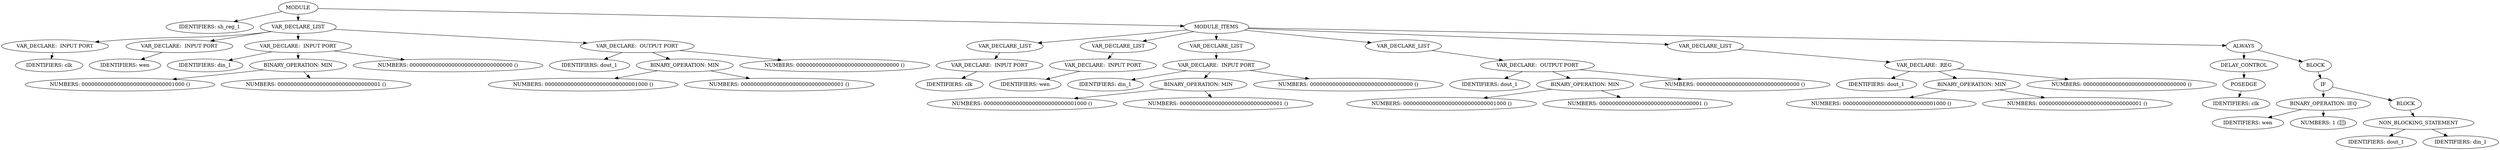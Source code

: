 digraph G {	
ranksep=.25;
	0 [label="MODULE"];
	1 [label="IDENTIFIERS: sh_reg_1"];
	0 -> 1;
	2 [label="VAR_DECLARE_LIST"];
	0 -> 2;
	3 [label="VAR_DECLARE:  INPUT PORT"];
	2 -> 3;
	4 [label="IDENTIFIERS: clk"];
	3 -> 4;
	5 [label="VAR_DECLARE:  INPUT PORT"];
	2 -> 5;
	6 [label="IDENTIFIERS: wen"];
	5 -> 6;
	7 [label="VAR_DECLARE:  INPUT PORT"];
	2 -> 7;
	8 [label="IDENTIFIERS: din_1"];
	7 -> 8;
	9 [label="BINARY_OPERATION: MIN"];
	7 -> 9;
	10 [label="NUMBERS: 00000000000000000000000000001000 ()"];
	9 -> 10;
	11 [label="NUMBERS: 00000000000000000000000000000001 ()"];
	9 -> 11;
	12 [label="NUMBERS: 00000000000000000000000000000000 ()"];
	7 -> 12;
	13 [label="VAR_DECLARE:  OUTPUT PORT"];
	2 -> 13;
	14 [label="IDENTIFIERS: dout_1"];
	13 -> 14;
	15 [label="BINARY_OPERATION: MIN"];
	13 -> 15;
	16 [label="NUMBERS: 00000000000000000000000000001000 ()"];
	15 -> 16;
	17 [label="NUMBERS: 00000000000000000000000000000001 ()"];
	15 -> 17;
	18 [label="NUMBERS: 00000000000000000000000000000000 ()"];
	13 -> 18;
	19 [label="MODULE_ITEMS"];
	0 -> 19;
	20 [label="VAR_DECLARE_LIST"];
	19 -> 20;
	21 [label="VAR_DECLARE:  INPUT PORT"];
	20 -> 21;
	22 [label="IDENTIFIERS: clk"];
	21 -> 22;
	23 [label="VAR_DECLARE_LIST"];
	19 -> 23;
	24 [label="VAR_DECLARE:  INPUT PORT"];
	23 -> 24;
	25 [label="IDENTIFIERS: wen"];
	24 -> 25;
	26 [label="VAR_DECLARE_LIST"];
	19 -> 26;
	27 [label="VAR_DECLARE:  INPUT PORT"];
	26 -> 27;
	28 [label="IDENTIFIERS: din_1"];
	27 -> 28;
	29 [label="BINARY_OPERATION: MIN"];
	27 -> 29;
	30 [label="NUMBERS: 00000000000000000000000000001000 ()"];
	29 -> 30;
	31 [label="NUMBERS: 00000000000000000000000000000001 ()"];
	29 -> 31;
	32 [label="NUMBERS: 00000000000000000000000000000000 ()"];
	27 -> 32;
	33 [label="VAR_DECLARE_LIST"];
	19 -> 33;
	34 [label="VAR_DECLARE:  OUTPUT PORT"];
	33 -> 34;
	35 [label="IDENTIFIERS: dout_1"];
	34 -> 35;
	36 [label="BINARY_OPERATION: MIN"];
	34 -> 36;
	37 [label="NUMBERS: 00000000000000000000000000001000 ()"];
	36 -> 37;
	38 [label="NUMBERS: 00000000000000000000000000000001 ()"];
	36 -> 38;
	39 [label="NUMBERS: 00000000000000000000000000000000 ()"];
	34 -> 39;
	40 [label="VAR_DECLARE_LIST"];
	19 -> 40;
	41 [label="VAR_DECLARE:  REG"];
	40 -> 41;
	42 [label="IDENTIFIERS: dout_1"];
	41 -> 42;
	43 [label="BINARY_OPERATION: MIN"];
	41 -> 43;
	44 [label="NUMBERS: 00000000000000000000000000001000 ()"];
	43 -> 44;
	45 [label="NUMBERS: 00000000000000000000000000000001 ()"];
	43 -> 45;
	46 [label="NUMBERS: 00000000000000000000000000000000 ()"];
	41 -> 46;
	47 [label="ALWAYS"];
	19 -> 47;
	48 [label="DELAY_CONTROL"];
	47 -> 48;
	49 [label="POSEDGE"];
	48 -> 49;
	50 [label="IDENTIFIERS: clk"];
	49 -> 50;
	51 [label="BLOCK"];
	47 -> 51;
	52 [label="IF"];
	51 -> 52;
	53 [label="BINARY_OPERATION: lEQ"];
	52 -> 53;
	54 [label="IDENTIFIERS: wen"];
	53 -> 54;
	55 [label="NUMBERS: 1 ()"];
	53 -> 55;
	56 [label="BLOCK"];
	52 -> 56;
	57 [label="NON_BLOCKING_STATEMENT"];
	56 -> 57;
	58 [label="IDENTIFIERS: dout_1"];
	57 -> 58;
	59 [label="IDENTIFIERS: din_1"];
	57 -> 59;
}
